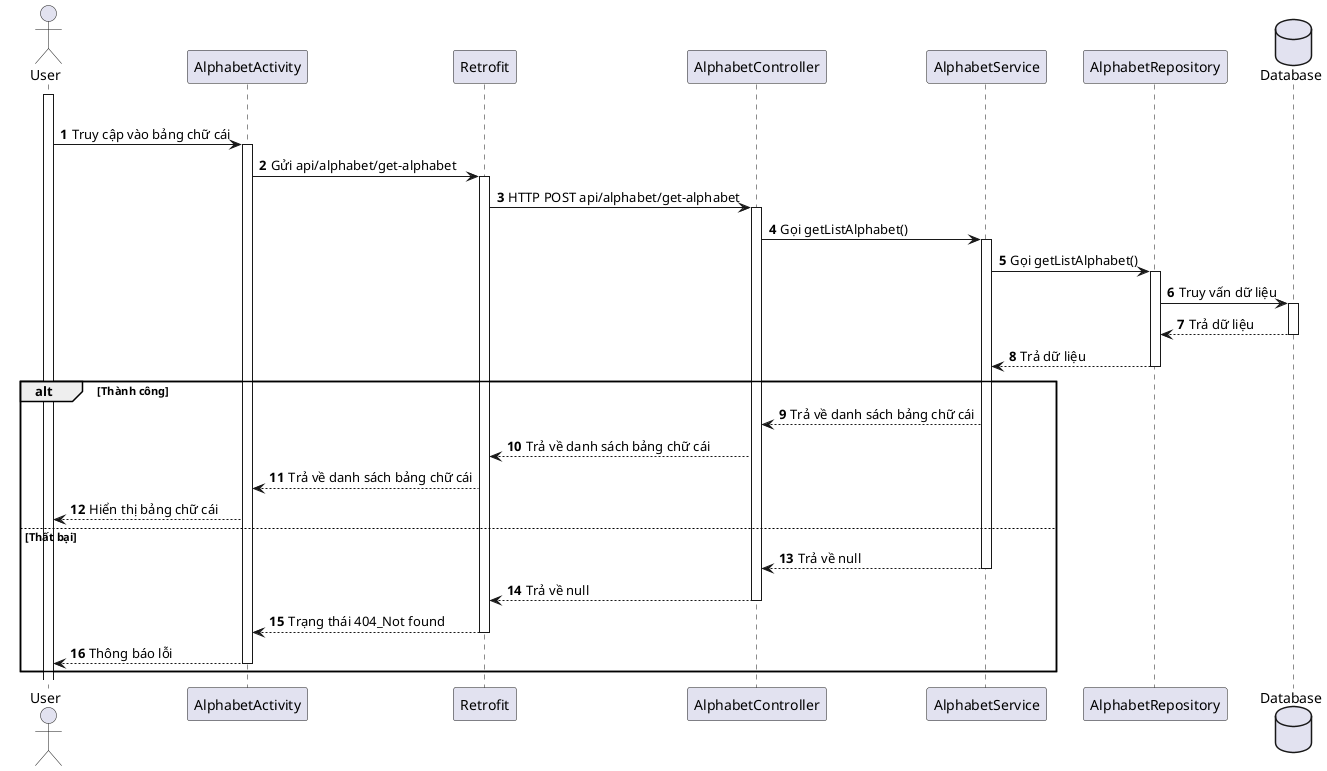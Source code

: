 @startuml
'https://plantuml.com/sequence-diagram

autonumber

actor User

participant "AlphabetActivity" as Alphabet
participant "Retrofit" as Retrofit
participant "AlphabetController" as Controller
participant "AlphabetService" as Service
participant "AlphabetRepository" as Repo

database Database
activate User
alt Thành công
User -> Alphabet++: Truy cập vào bảng chữ cái
Alphabet -> Retrofit++: Gửi api/alphabet/get-alphabet
Retrofit -> Controller++: HTTP POST api/alphabet/get-alphabet
Controller -> Service++: Gọi getListAlphabet()
Service -> Repo++: Gọi getListAlphabet()
Repo -> Database++: Truy vấn dữ liệu
Database-->Repo--: Trả dữ liệu
Repo-->Service--: Trả dữ liệu
alt Thành công

Service-->Controller: Trả về danh sách bảng chữ cái
Controller-->Retrofit: Trả về danh sách bảng chữ cái
Retrofit --> Alphabet: Trả về danh sách bảng chữ cái
Alphabet --> User: Hiển thị bảng chữ cái

else Thất bại

Service-->Controller--: Trả về null
Controller-->Retrofit--: Trả về null
Retrofit --> Alphabet--: Trạng thái 404_Not found
Alphabet --> User--: Thông báo lỗi
end


@enduml